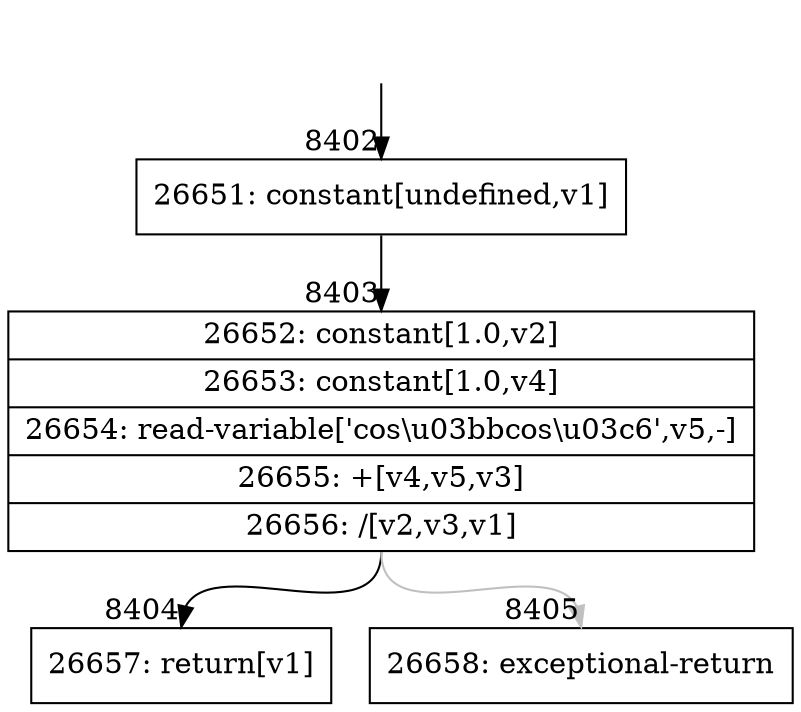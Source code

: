 digraph {
rankdir="TD"
BB_entry798[shape=none,label=""];
BB_entry798 -> BB8402 [tailport=s, headport=n, headlabel="    8402"]
BB8402 [shape=record label="{26651: constant[undefined,v1]}" ] 
BB8402 -> BB8403 [tailport=s, headport=n, headlabel="      8403"]
BB8403 [shape=record label="{26652: constant[1.0,v2]|26653: constant[1.0,v4]|26654: read-variable['cos\\u03bbcos\\u03c6',v5,-]|26655: +[v4,v5,v3]|26656: /[v2,v3,v1]}" ] 
BB8403 -> BB8404 [tailport=s, headport=n, headlabel="      8404"]
BB8403 -> BB8405 [tailport=s, headport=n, color=gray, headlabel="      8405"]
BB8404 [shape=record label="{26657: return[v1]}" ] 
BB8405 [shape=record label="{26658: exceptional-return}" ] 
//#$~ 4766
}
